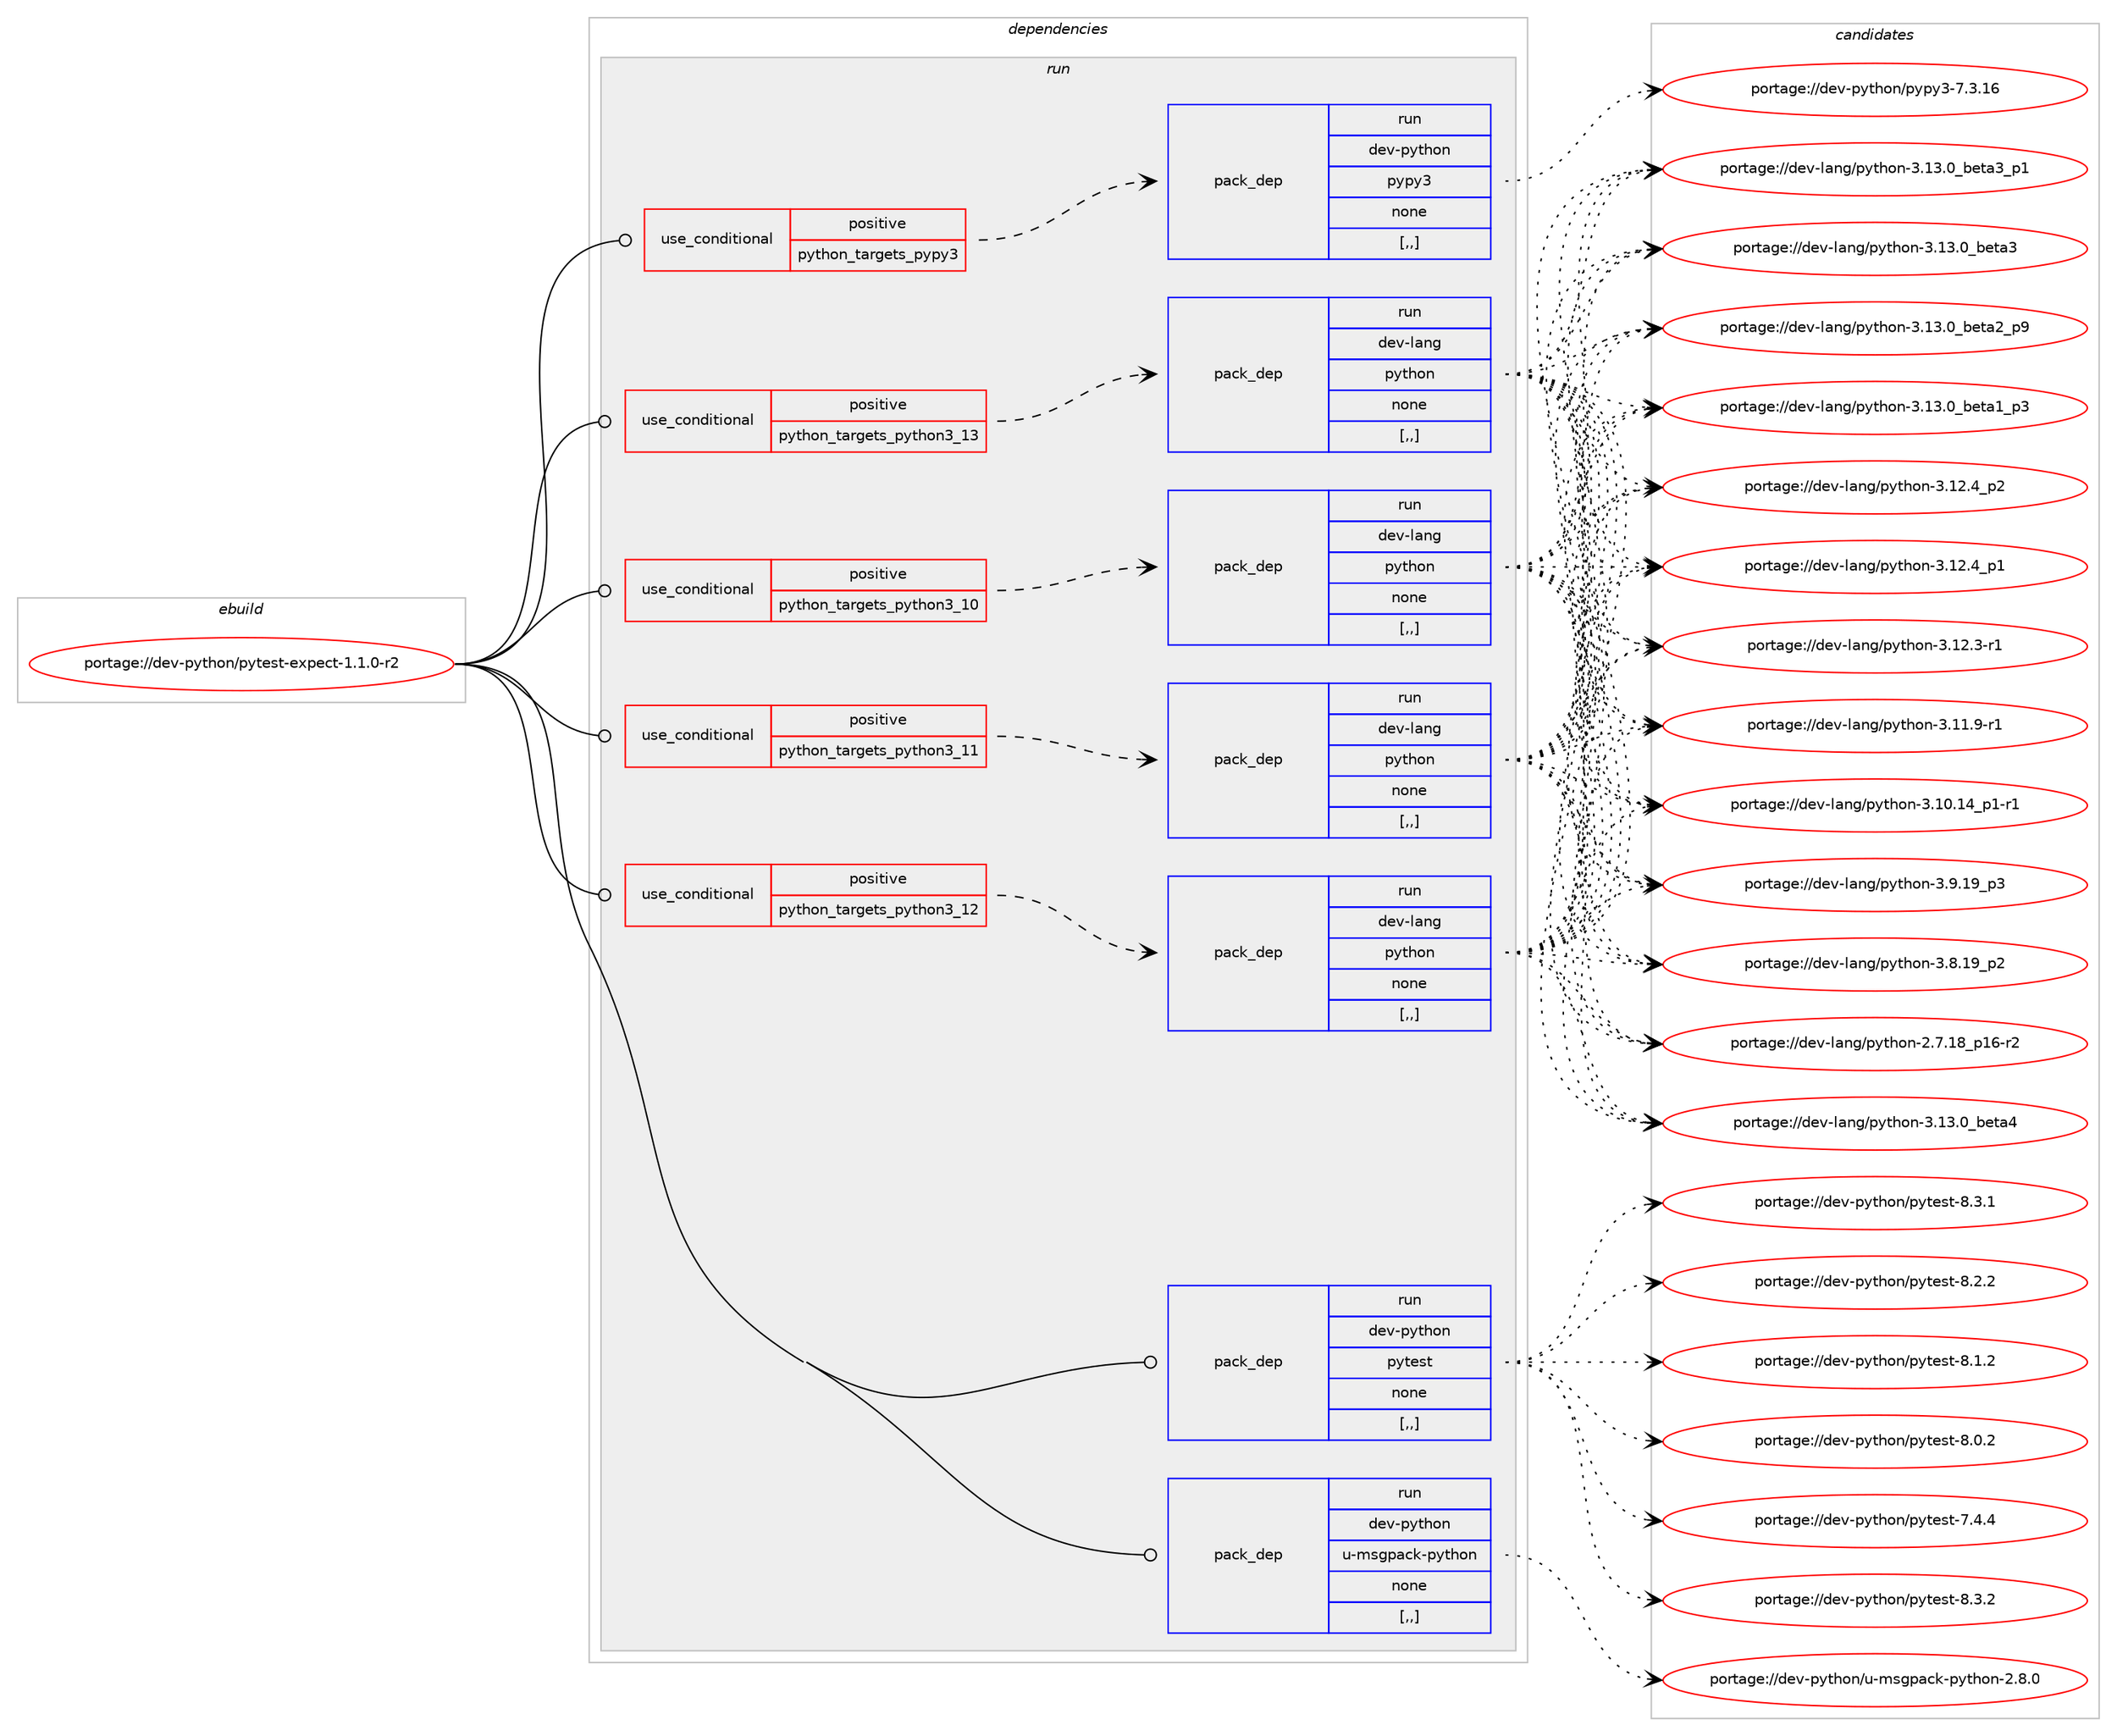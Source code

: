 digraph prolog {

# *************
# Graph options
# *************

newrank=true;
concentrate=true;
compound=true;
graph [rankdir=LR,fontname=Helvetica,fontsize=10,ranksep=1.5];#, ranksep=2.5, nodesep=0.2];
edge  [arrowhead=vee];
node  [fontname=Helvetica,fontsize=10];

# **********
# The ebuild
# **********

subgraph cluster_leftcol {
color=gray;
label=<<i>ebuild</i>>;
id [label="portage://dev-python/pytest-expect-1.1.0-r2", color=red, width=4, href="../dev-python/pytest-expect-1.1.0-r2.svg"];
}

# ****************
# The dependencies
# ****************

subgraph cluster_midcol {
color=gray;
label=<<i>dependencies</i>>;
subgraph cluster_compile {
fillcolor="#eeeeee";
style=filled;
label=<<i>compile</i>>;
}
subgraph cluster_compileandrun {
fillcolor="#eeeeee";
style=filled;
label=<<i>compile and run</i>>;
}
subgraph cluster_run {
fillcolor="#eeeeee";
style=filled;
label=<<i>run</i>>;
subgraph cond37937 {
dependency159250 [label=<<TABLE BORDER="0" CELLBORDER="1" CELLSPACING="0" CELLPADDING="4"><TR><TD ROWSPAN="3" CELLPADDING="10">use_conditional</TD></TR><TR><TD>positive</TD></TR><TR><TD>python_targets_pypy3</TD></TR></TABLE>>, shape=none, color=red];
subgraph pack120043 {
dependency159251 [label=<<TABLE BORDER="0" CELLBORDER="1" CELLSPACING="0" CELLPADDING="4" WIDTH="220"><TR><TD ROWSPAN="6" CELLPADDING="30">pack_dep</TD></TR><TR><TD WIDTH="110">run</TD></TR><TR><TD>dev-python</TD></TR><TR><TD>pypy3</TD></TR><TR><TD>none</TD></TR><TR><TD>[,,]</TD></TR></TABLE>>, shape=none, color=blue];
}
dependency159250:e -> dependency159251:w [weight=20,style="dashed",arrowhead="vee"];
}
id:e -> dependency159250:w [weight=20,style="solid",arrowhead="odot"];
subgraph cond37938 {
dependency159252 [label=<<TABLE BORDER="0" CELLBORDER="1" CELLSPACING="0" CELLPADDING="4"><TR><TD ROWSPAN="3" CELLPADDING="10">use_conditional</TD></TR><TR><TD>positive</TD></TR><TR><TD>python_targets_python3_10</TD></TR></TABLE>>, shape=none, color=red];
subgraph pack120044 {
dependency159253 [label=<<TABLE BORDER="0" CELLBORDER="1" CELLSPACING="0" CELLPADDING="4" WIDTH="220"><TR><TD ROWSPAN="6" CELLPADDING="30">pack_dep</TD></TR><TR><TD WIDTH="110">run</TD></TR><TR><TD>dev-lang</TD></TR><TR><TD>python</TD></TR><TR><TD>none</TD></TR><TR><TD>[,,]</TD></TR></TABLE>>, shape=none, color=blue];
}
dependency159252:e -> dependency159253:w [weight=20,style="dashed",arrowhead="vee"];
}
id:e -> dependency159252:w [weight=20,style="solid",arrowhead="odot"];
subgraph cond37939 {
dependency159254 [label=<<TABLE BORDER="0" CELLBORDER="1" CELLSPACING="0" CELLPADDING="4"><TR><TD ROWSPAN="3" CELLPADDING="10">use_conditional</TD></TR><TR><TD>positive</TD></TR><TR><TD>python_targets_python3_11</TD></TR></TABLE>>, shape=none, color=red];
subgraph pack120045 {
dependency159255 [label=<<TABLE BORDER="0" CELLBORDER="1" CELLSPACING="0" CELLPADDING="4" WIDTH="220"><TR><TD ROWSPAN="6" CELLPADDING="30">pack_dep</TD></TR><TR><TD WIDTH="110">run</TD></TR><TR><TD>dev-lang</TD></TR><TR><TD>python</TD></TR><TR><TD>none</TD></TR><TR><TD>[,,]</TD></TR></TABLE>>, shape=none, color=blue];
}
dependency159254:e -> dependency159255:w [weight=20,style="dashed",arrowhead="vee"];
}
id:e -> dependency159254:w [weight=20,style="solid",arrowhead="odot"];
subgraph cond37940 {
dependency159256 [label=<<TABLE BORDER="0" CELLBORDER="1" CELLSPACING="0" CELLPADDING="4"><TR><TD ROWSPAN="3" CELLPADDING="10">use_conditional</TD></TR><TR><TD>positive</TD></TR><TR><TD>python_targets_python3_12</TD></TR></TABLE>>, shape=none, color=red];
subgraph pack120046 {
dependency159257 [label=<<TABLE BORDER="0" CELLBORDER="1" CELLSPACING="0" CELLPADDING="4" WIDTH="220"><TR><TD ROWSPAN="6" CELLPADDING="30">pack_dep</TD></TR><TR><TD WIDTH="110">run</TD></TR><TR><TD>dev-lang</TD></TR><TR><TD>python</TD></TR><TR><TD>none</TD></TR><TR><TD>[,,]</TD></TR></TABLE>>, shape=none, color=blue];
}
dependency159256:e -> dependency159257:w [weight=20,style="dashed",arrowhead="vee"];
}
id:e -> dependency159256:w [weight=20,style="solid",arrowhead="odot"];
subgraph cond37941 {
dependency159258 [label=<<TABLE BORDER="0" CELLBORDER="1" CELLSPACING="0" CELLPADDING="4"><TR><TD ROWSPAN="3" CELLPADDING="10">use_conditional</TD></TR><TR><TD>positive</TD></TR><TR><TD>python_targets_python3_13</TD></TR></TABLE>>, shape=none, color=red];
subgraph pack120047 {
dependency159259 [label=<<TABLE BORDER="0" CELLBORDER="1" CELLSPACING="0" CELLPADDING="4" WIDTH="220"><TR><TD ROWSPAN="6" CELLPADDING="30">pack_dep</TD></TR><TR><TD WIDTH="110">run</TD></TR><TR><TD>dev-lang</TD></TR><TR><TD>python</TD></TR><TR><TD>none</TD></TR><TR><TD>[,,]</TD></TR></TABLE>>, shape=none, color=blue];
}
dependency159258:e -> dependency159259:w [weight=20,style="dashed",arrowhead="vee"];
}
id:e -> dependency159258:w [weight=20,style="solid",arrowhead="odot"];
subgraph pack120048 {
dependency159260 [label=<<TABLE BORDER="0" CELLBORDER="1" CELLSPACING="0" CELLPADDING="4" WIDTH="220"><TR><TD ROWSPAN="6" CELLPADDING="30">pack_dep</TD></TR><TR><TD WIDTH="110">run</TD></TR><TR><TD>dev-python</TD></TR><TR><TD>pytest</TD></TR><TR><TD>none</TD></TR><TR><TD>[,,]</TD></TR></TABLE>>, shape=none, color=blue];
}
id:e -> dependency159260:w [weight=20,style="solid",arrowhead="odot"];
subgraph pack120049 {
dependency159261 [label=<<TABLE BORDER="0" CELLBORDER="1" CELLSPACING="0" CELLPADDING="4" WIDTH="220"><TR><TD ROWSPAN="6" CELLPADDING="30">pack_dep</TD></TR><TR><TD WIDTH="110">run</TD></TR><TR><TD>dev-python</TD></TR><TR><TD>u-msgpack-python</TD></TR><TR><TD>none</TD></TR><TR><TD>[,,]</TD></TR></TABLE>>, shape=none, color=blue];
}
id:e -> dependency159261:w [weight=20,style="solid",arrowhead="odot"];
}
}

# **************
# The candidates
# **************

subgraph cluster_choices {
rank=same;
color=gray;
label=<<i>candidates</i>>;

subgraph choice120043 {
color=black;
nodesep=1;
choice10010111845112121116104111110471121211121215145554651464954 [label="portage://dev-python/pypy3-7.3.16", color=red, width=4,href="../dev-python/pypy3-7.3.16.svg"];
dependency159251:e -> choice10010111845112121116104111110471121211121215145554651464954:w [style=dotted,weight="100"];
}
subgraph choice120044 {
color=black;
nodesep=1;
choice1001011184510897110103471121211161041111104551464951464895981011169752 [label="portage://dev-lang/python-3.13.0_beta4", color=red, width=4,href="../dev-lang/python-3.13.0_beta4.svg"];
choice10010111845108971101034711212111610411111045514649514648959810111697519511249 [label="portage://dev-lang/python-3.13.0_beta3_p1", color=red, width=4,href="../dev-lang/python-3.13.0_beta3_p1.svg"];
choice1001011184510897110103471121211161041111104551464951464895981011169751 [label="portage://dev-lang/python-3.13.0_beta3", color=red, width=4,href="../dev-lang/python-3.13.0_beta3.svg"];
choice10010111845108971101034711212111610411111045514649514648959810111697509511257 [label="portage://dev-lang/python-3.13.0_beta2_p9", color=red, width=4,href="../dev-lang/python-3.13.0_beta2_p9.svg"];
choice10010111845108971101034711212111610411111045514649514648959810111697499511251 [label="portage://dev-lang/python-3.13.0_beta1_p3", color=red, width=4,href="../dev-lang/python-3.13.0_beta1_p3.svg"];
choice100101118451089711010347112121116104111110455146495046529511250 [label="portage://dev-lang/python-3.12.4_p2", color=red, width=4,href="../dev-lang/python-3.12.4_p2.svg"];
choice100101118451089711010347112121116104111110455146495046529511249 [label="portage://dev-lang/python-3.12.4_p1", color=red, width=4,href="../dev-lang/python-3.12.4_p1.svg"];
choice100101118451089711010347112121116104111110455146495046514511449 [label="portage://dev-lang/python-3.12.3-r1", color=red, width=4,href="../dev-lang/python-3.12.3-r1.svg"];
choice100101118451089711010347112121116104111110455146494946574511449 [label="portage://dev-lang/python-3.11.9-r1", color=red, width=4,href="../dev-lang/python-3.11.9-r1.svg"];
choice100101118451089711010347112121116104111110455146494846495295112494511449 [label="portage://dev-lang/python-3.10.14_p1-r1", color=red, width=4,href="../dev-lang/python-3.10.14_p1-r1.svg"];
choice100101118451089711010347112121116104111110455146574649579511251 [label="portage://dev-lang/python-3.9.19_p3", color=red, width=4,href="../dev-lang/python-3.9.19_p3.svg"];
choice100101118451089711010347112121116104111110455146564649579511250 [label="portage://dev-lang/python-3.8.19_p2", color=red, width=4,href="../dev-lang/python-3.8.19_p2.svg"];
choice100101118451089711010347112121116104111110455046554649569511249544511450 [label="portage://dev-lang/python-2.7.18_p16-r2", color=red, width=4,href="../dev-lang/python-2.7.18_p16-r2.svg"];
dependency159253:e -> choice1001011184510897110103471121211161041111104551464951464895981011169752:w [style=dotted,weight="100"];
dependency159253:e -> choice10010111845108971101034711212111610411111045514649514648959810111697519511249:w [style=dotted,weight="100"];
dependency159253:e -> choice1001011184510897110103471121211161041111104551464951464895981011169751:w [style=dotted,weight="100"];
dependency159253:e -> choice10010111845108971101034711212111610411111045514649514648959810111697509511257:w [style=dotted,weight="100"];
dependency159253:e -> choice10010111845108971101034711212111610411111045514649514648959810111697499511251:w [style=dotted,weight="100"];
dependency159253:e -> choice100101118451089711010347112121116104111110455146495046529511250:w [style=dotted,weight="100"];
dependency159253:e -> choice100101118451089711010347112121116104111110455146495046529511249:w [style=dotted,weight="100"];
dependency159253:e -> choice100101118451089711010347112121116104111110455146495046514511449:w [style=dotted,weight="100"];
dependency159253:e -> choice100101118451089711010347112121116104111110455146494946574511449:w [style=dotted,weight="100"];
dependency159253:e -> choice100101118451089711010347112121116104111110455146494846495295112494511449:w [style=dotted,weight="100"];
dependency159253:e -> choice100101118451089711010347112121116104111110455146574649579511251:w [style=dotted,weight="100"];
dependency159253:e -> choice100101118451089711010347112121116104111110455146564649579511250:w [style=dotted,weight="100"];
dependency159253:e -> choice100101118451089711010347112121116104111110455046554649569511249544511450:w [style=dotted,weight="100"];
}
subgraph choice120045 {
color=black;
nodesep=1;
choice1001011184510897110103471121211161041111104551464951464895981011169752 [label="portage://dev-lang/python-3.13.0_beta4", color=red, width=4,href="../dev-lang/python-3.13.0_beta4.svg"];
choice10010111845108971101034711212111610411111045514649514648959810111697519511249 [label="portage://dev-lang/python-3.13.0_beta3_p1", color=red, width=4,href="../dev-lang/python-3.13.0_beta3_p1.svg"];
choice1001011184510897110103471121211161041111104551464951464895981011169751 [label="portage://dev-lang/python-3.13.0_beta3", color=red, width=4,href="../dev-lang/python-3.13.0_beta3.svg"];
choice10010111845108971101034711212111610411111045514649514648959810111697509511257 [label="portage://dev-lang/python-3.13.0_beta2_p9", color=red, width=4,href="../dev-lang/python-3.13.0_beta2_p9.svg"];
choice10010111845108971101034711212111610411111045514649514648959810111697499511251 [label="portage://dev-lang/python-3.13.0_beta1_p3", color=red, width=4,href="../dev-lang/python-3.13.0_beta1_p3.svg"];
choice100101118451089711010347112121116104111110455146495046529511250 [label="portage://dev-lang/python-3.12.4_p2", color=red, width=4,href="../dev-lang/python-3.12.4_p2.svg"];
choice100101118451089711010347112121116104111110455146495046529511249 [label="portage://dev-lang/python-3.12.4_p1", color=red, width=4,href="../dev-lang/python-3.12.4_p1.svg"];
choice100101118451089711010347112121116104111110455146495046514511449 [label="portage://dev-lang/python-3.12.3-r1", color=red, width=4,href="../dev-lang/python-3.12.3-r1.svg"];
choice100101118451089711010347112121116104111110455146494946574511449 [label="portage://dev-lang/python-3.11.9-r1", color=red, width=4,href="../dev-lang/python-3.11.9-r1.svg"];
choice100101118451089711010347112121116104111110455146494846495295112494511449 [label="portage://dev-lang/python-3.10.14_p1-r1", color=red, width=4,href="../dev-lang/python-3.10.14_p1-r1.svg"];
choice100101118451089711010347112121116104111110455146574649579511251 [label="portage://dev-lang/python-3.9.19_p3", color=red, width=4,href="../dev-lang/python-3.9.19_p3.svg"];
choice100101118451089711010347112121116104111110455146564649579511250 [label="portage://dev-lang/python-3.8.19_p2", color=red, width=4,href="../dev-lang/python-3.8.19_p2.svg"];
choice100101118451089711010347112121116104111110455046554649569511249544511450 [label="portage://dev-lang/python-2.7.18_p16-r2", color=red, width=4,href="../dev-lang/python-2.7.18_p16-r2.svg"];
dependency159255:e -> choice1001011184510897110103471121211161041111104551464951464895981011169752:w [style=dotted,weight="100"];
dependency159255:e -> choice10010111845108971101034711212111610411111045514649514648959810111697519511249:w [style=dotted,weight="100"];
dependency159255:e -> choice1001011184510897110103471121211161041111104551464951464895981011169751:w [style=dotted,weight="100"];
dependency159255:e -> choice10010111845108971101034711212111610411111045514649514648959810111697509511257:w [style=dotted,weight="100"];
dependency159255:e -> choice10010111845108971101034711212111610411111045514649514648959810111697499511251:w [style=dotted,weight="100"];
dependency159255:e -> choice100101118451089711010347112121116104111110455146495046529511250:w [style=dotted,weight="100"];
dependency159255:e -> choice100101118451089711010347112121116104111110455146495046529511249:w [style=dotted,weight="100"];
dependency159255:e -> choice100101118451089711010347112121116104111110455146495046514511449:w [style=dotted,weight="100"];
dependency159255:e -> choice100101118451089711010347112121116104111110455146494946574511449:w [style=dotted,weight="100"];
dependency159255:e -> choice100101118451089711010347112121116104111110455146494846495295112494511449:w [style=dotted,weight="100"];
dependency159255:e -> choice100101118451089711010347112121116104111110455146574649579511251:w [style=dotted,weight="100"];
dependency159255:e -> choice100101118451089711010347112121116104111110455146564649579511250:w [style=dotted,weight="100"];
dependency159255:e -> choice100101118451089711010347112121116104111110455046554649569511249544511450:w [style=dotted,weight="100"];
}
subgraph choice120046 {
color=black;
nodesep=1;
choice1001011184510897110103471121211161041111104551464951464895981011169752 [label="portage://dev-lang/python-3.13.0_beta4", color=red, width=4,href="../dev-lang/python-3.13.0_beta4.svg"];
choice10010111845108971101034711212111610411111045514649514648959810111697519511249 [label="portage://dev-lang/python-3.13.0_beta3_p1", color=red, width=4,href="../dev-lang/python-3.13.0_beta3_p1.svg"];
choice1001011184510897110103471121211161041111104551464951464895981011169751 [label="portage://dev-lang/python-3.13.0_beta3", color=red, width=4,href="../dev-lang/python-3.13.0_beta3.svg"];
choice10010111845108971101034711212111610411111045514649514648959810111697509511257 [label="portage://dev-lang/python-3.13.0_beta2_p9", color=red, width=4,href="../dev-lang/python-3.13.0_beta2_p9.svg"];
choice10010111845108971101034711212111610411111045514649514648959810111697499511251 [label="portage://dev-lang/python-3.13.0_beta1_p3", color=red, width=4,href="../dev-lang/python-3.13.0_beta1_p3.svg"];
choice100101118451089711010347112121116104111110455146495046529511250 [label="portage://dev-lang/python-3.12.4_p2", color=red, width=4,href="../dev-lang/python-3.12.4_p2.svg"];
choice100101118451089711010347112121116104111110455146495046529511249 [label="portage://dev-lang/python-3.12.4_p1", color=red, width=4,href="../dev-lang/python-3.12.4_p1.svg"];
choice100101118451089711010347112121116104111110455146495046514511449 [label="portage://dev-lang/python-3.12.3-r1", color=red, width=4,href="../dev-lang/python-3.12.3-r1.svg"];
choice100101118451089711010347112121116104111110455146494946574511449 [label="portage://dev-lang/python-3.11.9-r1", color=red, width=4,href="../dev-lang/python-3.11.9-r1.svg"];
choice100101118451089711010347112121116104111110455146494846495295112494511449 [label="portage://dev-lang/python-3.10.14_p1-r1", color=red, width=4,href="../dev-lang/python-3.10.14_p1-r1.svg"];
choice100101118451089711010347112121116104111110455146574649579511251 [label="portage://dev-lang/python-3.9.19_p3", color=red, width=4,href="../dev-lang/python-3.9.19_p3.svg"];
choice100101118451089711010347112121116104111110455146564649579511250 [label="portage://dev-lang/python-3.8.19_p2", color=red, width=4,href="../dev-lang/python-3.8.19_p2.svg"];
choice100101118451089711010347112121116104111110455046554649569511249544511450 [label="portage://dev-lang/python-2.7.18_p16-r2", color=red, width=4,href="../dev-lang/python-2.7.18_p16-r2.svg"];
dependency159257:e -> choice1001011184510897110103471121211161041111104551464951464895981011169752:w [style=dotted,weight="100"];
dependency159257:e -> choice10010111845108971101034711212111610411111045514649514648959810111697519511249:w [style=dotted,weight="100"];
dependency159257:e -> choice1001011184510897110103471121211161041111104551464951464895981011169751:w [style=dotted,weight="100"];
dependency159257:e -> choice10010111845108971101034711212111610411111045514649514648959810111697509511257:w [style=dotted,weight="100"];
dependency159257:e -> choice10010111845108971101034711212111610411111045514649514648959810111697499511251:w [style=dotted,weight="100"];
dependency159257:e -> choice100101118451089711010347112121116104111110455146495046529511250:w [style=dotted,weight="100"];
dependency159257:e -> choice100101118451089711010347112121116104111110455146495046529511249:w [style=dotted,weight="100"];
dependency159257:e -> choice100101118451089711010347112121116104111110455146495046514511449:w [style=dotted,weight="100"];
dependency159257:e -> choice100101118451089711010347112121116104111110455146494946574511449:w [style=dotted,weight="100"];
dependency159257:e -> choice100101118451089711010347112121116104111110455146494846495295112494511449:w [style=dotted,weight="100"];
dependency159257:e -> choice100101118451089711010347112121116104111110455146574649579511251:w [style=dotted,weight="100"];
dependency159257:e -> choice100101118451089711010347112121116104111110455146564649579511250:w [style=dotted,weight="100"];
dependency159257:e -> choice100101118451089711010347112121116104111110455046554649569511249544511450:w [style=dotted,weight="100"];
}
subgraph choice120047 {
color=black;
nodesep=1;
choice1001011184510897110103471121211161041111104551464951464895981011169752 [label="portage://dev-lang/python-3.13.0_beta4", color=red, width=4,href="../dev-lang/python-3.13.0_beta4.svg"];
choice10010111845108971101034711212111610411111045514649514648959810111697519511249 [label="portage://dev-lang/python-3.13.0_beta3_p1", color=red, width=4,href="../dev-lang/python-3.13.0_beta3_p1.svg"];
choice1001011184510897110103471121211161041111104551464951464895981011169751 [label="portage://dev-lang/python-3.13.0_beta3", color=red, width=4,href="../dev-lang/python-3.13.0_beta3.svg"];
choice10010111845108971101034711212111610411111045514649514648959810111697509511257 [label="portage://dev-lang/python-3.13.0_beta2_p9", color=red, width=4,href="../dev-lang/python-3.13.0_beta2_p9.svg"];
choice10010111845108971101034711212111610411111045514649514648959810111697499511251 [label="portage://dev-lang/python-3.13.0_beta1_p3", color=red, width=4,href="../dev-lang/python-3.13.0_beta1_p3.svg"];
choice100101118451089711010347112121116104111110455146495046529511250 [label="portage://dev-lang/python-3.12.4_p2", color=red, width=4,href="../dev-lang/python-3.12.4_p2.svg"];
choice100101118451089711010347112121116104111110455146495046529511249 [label="portage://dev-lang/python-3.12.4_p1", color=red, width=4,href="../dev-lang/python-3.12.4_p1.svg"];
choice100101118451089711010347112121116104111110455146495046514511449 [label="portage://dev-lang/python-3.12.3-r1", color=red, width=4,href="../dev-lang/python-3.12.3-r1.svg"];
choice100101118451089711010347112121116104111110455146494946574511449 [label="portage://dev-lang/python-3.11.9-r1", color=red, width=4,href="../dev-lang/python-3.11.9-r1.svg"];
choice100101118451089711010347112121116104111110455146494846495295112494511449 [label="portage://dev-lang/python-3.10.14_p1-r1", color=red, width=4,href="../dev-lang/python-3.10.14_p1-r1.svg"];
choice100101118451089711010347112121116104111110455146574649579511251 [label="portage://dev-lang/python-3.9.19_p3", color=red, width=4,href="../dev-lang/python-3.9.19_p3.svg"];
choice100101118451089711010347112121116104111110455146564649579511250 [label="portage://dev-lang/python-3.8.19_p2", color=red, width=4,href="../dev-lang/python-3.8.19_p2.svg"];
choice100101118451089711010347112121116104111110455046554649569511249544511450 [label="portage://dev-lang/python-2.7.18_p16-r2", color=red, width=4,href="../dev-lang/python-2.7.18_p16-r2.svg"];
dependency159259:e -> choice1001011184510897110103471121211161041111104551464951464895981011169752:w [style=dotted,weight="100"];
dependency159259:e -> choice10010111845108971101034711212111610411111045514649514648959810111697519511249:w [style=dotted,weight="100"];
dependency159259:e -> choice1001011184510897110103471121211161041111104551464951464895981011169751:w [style=dotted,weight="100"];
dependency159259:e -> choice10010111845108971101034711212111610411111045514649514648959810111697509511257:w [style=dotted,weight="100"];
dependency159259:e -> choice10010111845108971101034711212111610411111045514649514648959810111697499511251:w [style=dotted,weight="100"];
dependency159259:e -> choice100101118451089711010347112121116104111110455146495046529511250:w [style=dotted,weight="100"];
dependency159259:e -> choice100101118451089711010347112121116104111110455146495046529511249:w [style=dotted,weight="100"];
dependency159259:e -> choice100101118451089711010347112121116104111110455146495046514511449:w [style=dotted,weight="100"];
dependency159259:e -> choice100101118451089711010347112121116104111110455146494946574511449:w [style=dotted,weight="100"];
dependency159259:e -> choice100101118451089711010347112121116104111110455146494846495295112494511449:w [style=dotted,weight="100"];
dependency159259:e -> choice100101118451089711010347112121116104111110455146574649579511251:w [style=dotted,weight="100"];
dependency159259:e -> choice100101118451089711010347112121116104111110455146564649579511250:w [style=dotted,weight="100"];
dependency159259:e -> choice100101118451089711010347112121116104111110455046554649569511249544511450:w [style=dotted,weight="100"];
}
subgraph choice120048 {
color=black;
nodesep=1;
choice1001011184511212111610411111047112121116101115116455646514650 [label="portage://dev-python/pytest-8.3.2", color=red, width=4,href="../dev-python/pytest-8.3.2.svg"];
choice1001011184511212111610411111047112121116101115116455646514649 [label="portage://dev-python/pytest-8.3.1", color=red, width=4,href="../dev-python/pytest-8.3.1.svg"];
choice1001011184511212111610411111047112121116101115116455646504650 [label="portage://dev-python/pytest-8.2.2", color=red, width=4,href="../dev-python/pytest-8.2.2.svg"];
choice1001011184511212111610411111047112121116101115116455646494650 [label="portage://dev-python/pytest-8.1.2", color=red, width=4,href="../dev-python/pytest-8.1.2.svg"];
choice1001011184511212111610411111047112121116101115116455646484650 [label="portage://dev-python/pytest-8.0.2", color=red, width=4,href="../dev-python/pytest-8.0.2.svg"];
choice1001011184511212111610411111047112121116101115116455546524652 [label="portage://dev-python/pytest-7.4.4", color=red, width=4,href="../dev-python/pytest-7.4.4.svg"];
dependency159260:e -> choice1001011184511212111610411111047112121116101115116455646514650:w [style=dotted,weight="100"];
dependency159260:e -> choice1001011184511212111610411111047112121116101115116455646514649:w [style=dotted,weight="100"];
dependency159260:e -> choice1001011184511212111610411111047112121116101115116455646504650:w [style=dotted,weight="100"];
dependency159260:e -> choice1001011184511212111610411111047112121116101115116455646494650:w [style=dotted,weight="100"];
dependency159260:e -> choice1001011184511212111610411111047112121116101115116455646484650:w [style=dotted,weight="100"];
dependency159260:e -> choice1001011184511212111610411111047112121116101115116455546524652:w [style=dotted,weight="100"];
}
subgraph choice120049 {
color=black;
nodesep=1;
choice100101118451121211161041111104711745109115103112979910745112121116104111110455046564648 [label="portage://dev-python/u-msgpack-python-2.8.0", color=red, width=4,href="../dev-python/u-msgpack-python-2.8.0.svg"];
dependency159261:e -> choice100101118451121211161041111104711745109115103112979910745112121116104111110455046564648:w [style=dotted,weight="100"];
}
}

}
